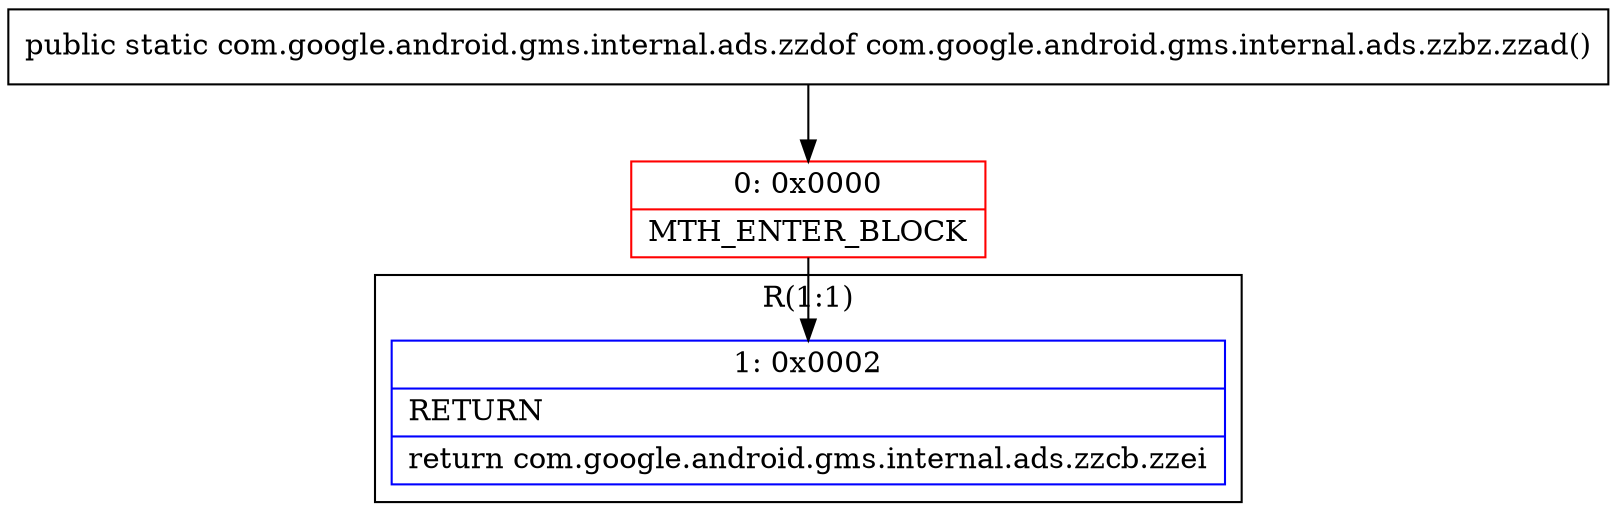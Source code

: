 digraph "CFG forcom.google.android.gms.internal.ads.zzbz.zzad()Lcom\/google\/android\/gms\/internal\/ads\/zzdof;" {
subgraph cluster_Region_876105255 {
label = "R(1:1)";
node [shape=record,color=blue];
Node_1 [shape=record,label="{1\:\ 0x0002|RETURN\l|return com.google.android.gms.internal.ads.zzcb.zzei\l}"];
}
Node_0 [shape=record,color=red,label="{0\:\ 0x0000|MTH_ENTER_BLOCK\l}"];
MethodNode[shape=record,label="{public static com.google.android.gms.internal.ads.zzdof com.google.android.gms.internal.ads.zzbz.zzad() }"];
MethodNode -> Node_0;
Node_0 -> Node_1;
}

